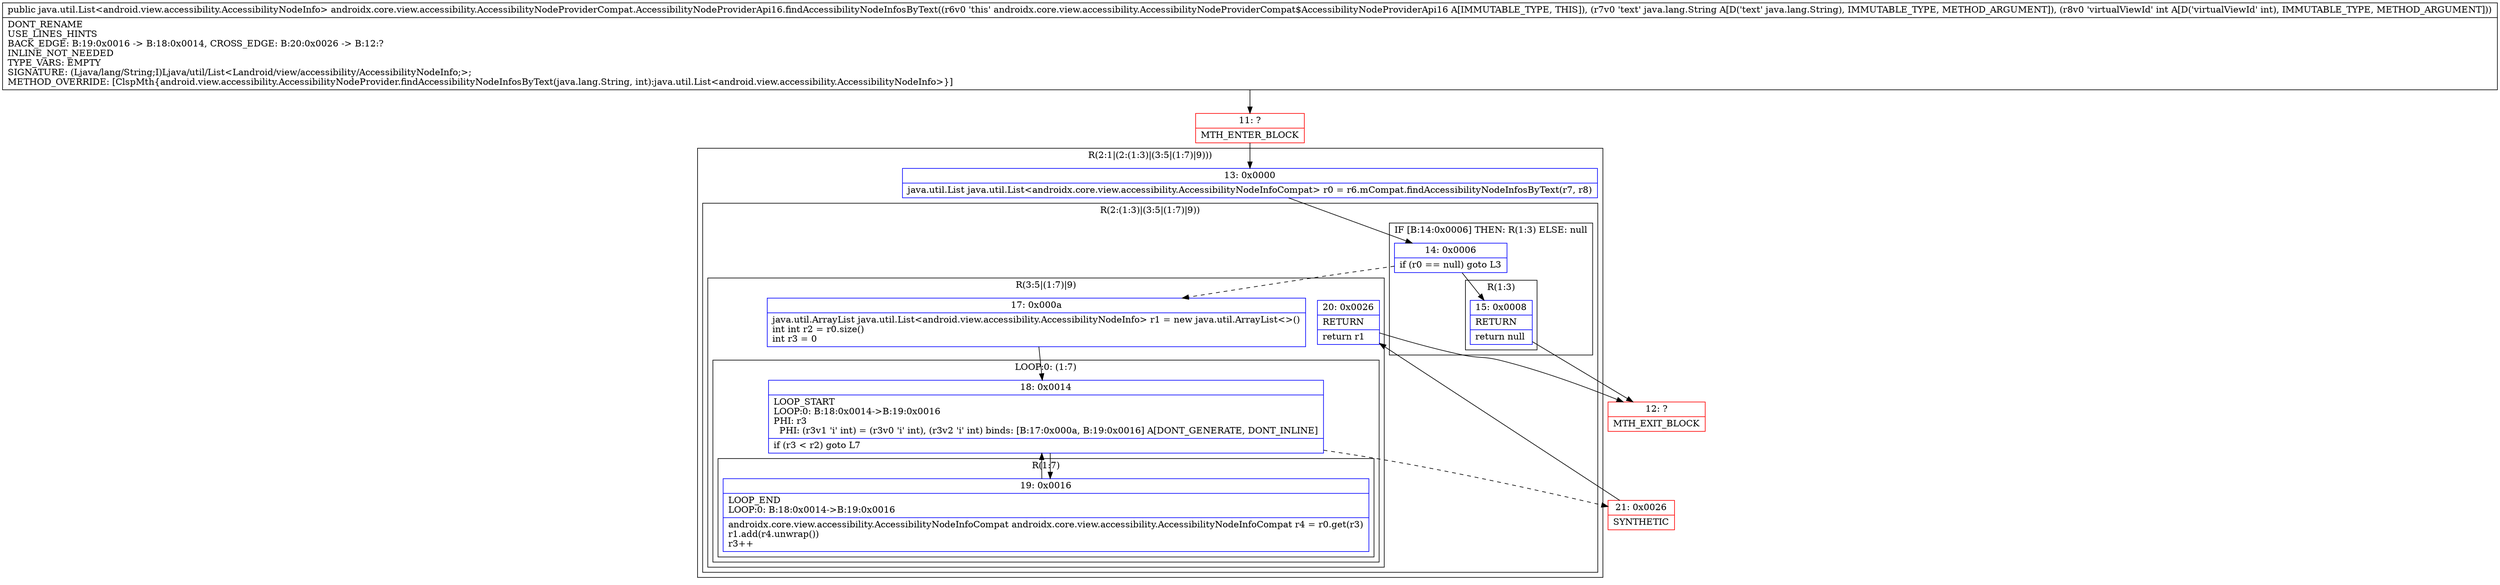 digraph "CFG forandroidx.core.view.accessibility.AccessibilityNodeProviderCompat.AccessibilityNodeProviderApi16.findAccessibilityNodeInfosByText(Ljava\/lang\/String;I)Ljava\/util\/List;" {
subgraph cluster_Region_1133606764 {
label = "R(2:1|(2:(1:3)|(3:5|(1:7)|9)))";
node [shape=record,color=blue];
Node_13 [shape=record,label="{13\:\ 0x0000|java.util.List java.util.List\<androidx.core.view.accessibility.AccessibilityNodeInfoCompat\> r0 = r6.mCompat.findAccessibilityNodeInfosByText(r7, r8)\l}"];
subgraph cluster_Region_702522592 {
label = "R(2:(1:3)|(3:5|(1:7)|9))";
node [shape=record,color=blue];
subgraph cluster_IfRegion_911025965 {
label = "IF [B:14:0x0006] THEN: R(1:3) ELSE: null";
node [shape=record,color=blue];
Node_14 [shape=record,label="{14\:\ 0x0006|if (r0 == null) goto L3\l}"];
subgraph cluster_Region_1885965408 {
label = "R(1:3)";
node [shape=record,color=blue];
Node_15 [shape=record,label="{15\:\ 0x0008|RETURN\l|return null\l}"];
}
}
subgraph cluster_Region_108764879 {
label = "R(3:5|(1:7)|9)";
node [shape=record,color=blue];
Node_17 [shape=record,label="{17\:\ 0x000a|java.util.ArrayList java.util.List\<android.view.accessibility.AccessibilityNodeInfo\> r1 = new java.util.ArrayList\<\>()\lint int r2 = r0.size()\lint r3 = 0\l}"];
subgraph cluster_LoopRegion_320414617 {
label = "LOOP:0: (1:7)";
node [shape=record,color=blue];
Node_18 [shape=record,label="{18\:\ 0x0014|LOOP_START\lLOOP:0: B:18:0x0014\-\>B:19:0x0016\lPHI: r3 \l  PHI: (r3v1 'i' int) = (r3v0 'i' int), (r3v2 'i' int) binds: [B:17:0x000a, B:19:0x0016] A[DONT_GENERATE, DONT_INLINE]\l|if (r3 \< r2) goto L7\l}"];
subgraph cluster_Region_1534793101 {
label = "R(1:7)";
node [shape=record,color=blue];
Node_19 [shape=record,label="{19\:\ 0x0016|LOOP_END\lLOOP:0: B:18:0x0014\-\>B:19:0x0016\l|androidx.core.view.accessibility.AccessibilityNodeInfoCompat androidx.core.view.accessibility.AccessibilityNodeInfoCompat r4 = r0.get(r3)\lr1.add(r4.unwrap())\lr3++\l}"];
}
}
Node_20 [shape=record,label="{20\:\ 0x0026|RETURN\l|return r1\l}"];
}
}
}
Node_11 [shape=record,color=red,label="{11\:\ ?|MTH_ENTER_BLOCK\l}"];
Node_12 [shape=record,color=red,label="{12\:\ ?|MTH_EXIT_BLOCK\l}"];
Node_21 [shape=record,color=red,label="{21\:\ 0x0026|SYNTHETIC\l}"];
MethodNode[shape=record,label="{public java.util.List\<android.view.accessibility.AccessibilityNodeInfo\> androidx.core.view.accessibility.AccessibilityNodeProviderCompat.AccessibilityNodeProviderApi16.findAccessibilityNodeInfosByText((r6v0 'this' androidx.core.view.accessibility.AccessibilityNodeProviderCompat$AccessibilityNodeProviderApi16 A[IMMUTABLE_TYPE, THIS]), (r7v0 'text' java.lang.String A[D('text' java.lang.String), IMMUTABLE_TYPE, METHOD_ARGUMENT]), (r8v0 'virtualViewId' int A[D('virtualViewId' int), IMMUTABLE_TYPE, METHOD_ARGUMENT]))  | DONT_RENAME\lUSE_LINES_HINTS\lBACK_EDGE: B:19:0x0016 \-\> B:18:0x0014, CROSS_EDGE: B:20:0x0026 \-\> B:12:?\lINLINE_NOT_NEEDED\lTYPE_VARS: EMPTY\lSIGNATURE: (Ljava\/lang\/String;I)Ljava\/util\/List\<Landroid\/view\/accessibility\/AccessibilityNodeInfo;\>;\lMETHOD_OVERRIDE: [ClspMth\{android.view.accessibility.AccessibilityNodeProvider.findAccessibilityNodeInfosByText(java.lang.String, int):java.util.List\<android.view.accessibility.AccessibilityNodeInfo\>\}]\l}"];
MethodNode -> Node_11;Node_13 -> Node_14;
Node_14 -> Node_15;
Node_14 -> Node_17[style=dashed];
Node_15 -> Node_12;
Node_17 -> Node_18;
Node_18 -> Node_19;
Node_18 -> Node_21[style=dashed];
Node_19 -> Node_18;
Node_20 -> Node_12;
Node_11 -> Node_13;
Node_21 -> Node_20;
}

